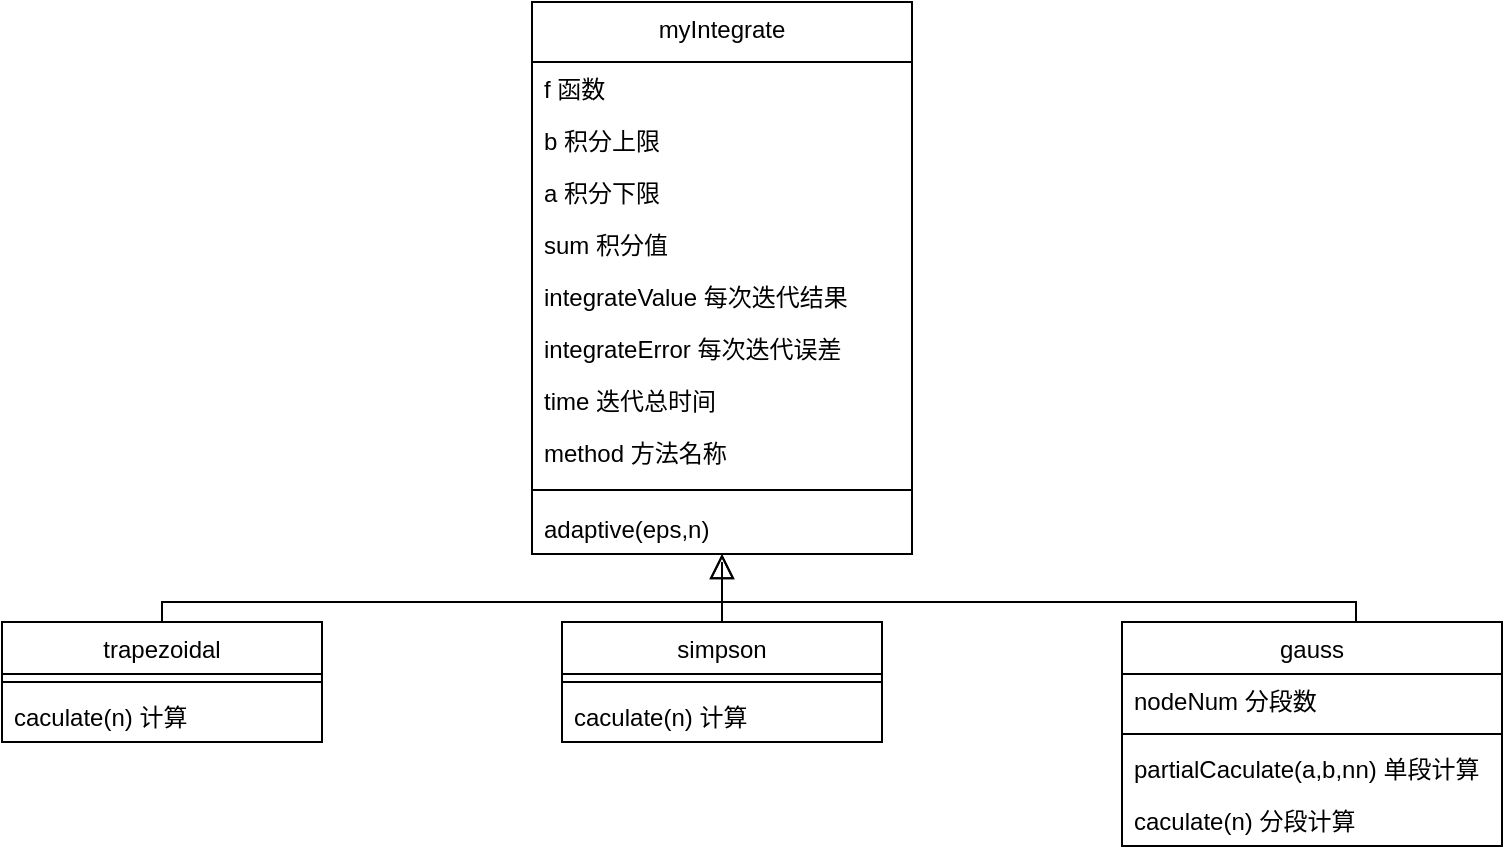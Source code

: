 <mxfile version="20.4.0" type="device" pages="2"><diagram id="C5RBs43oDa-KdzZeNtuy" name="Page-1"><mxGraphModel dx="788" dy="566" grid="1" gridSize="10" guides="1" tooltips="1" connect="1" arrows="1" fold="1" page="1" pageScale="1" pageWidth="827" pageHeight="1169" math="0" shadow="0"><root><mxCell id="WIyWlLk6GJQsqaUBKTNV-0"/><mxCell id="WIyWlLk6GJQsqaUBKTNV-1" parent="WIyWlLk6GJQsqaUBKTNV-0"/><mxCell id="zkfFHV4jXpPFQw0GAbJ--0" value="myIntegrate" style="swimlane;fontStyle=0;align=center;verticalAlign=top;childLayout=stackLayout;horizontal=1;startSize=30;horizontalStack=0;resizeParent=1;resizeLast=0;collapsible=1;marginBottom=0;rounded=0;shadow=0;strokeWidth=1;" parent="WIyWlLk6GJQsqaUBKTNV-1" vertex="1"><mxGeometry x="304" y="40" width="190" height="276" as="geometry"><mxRectangle x="230" y="140" width="160" height="26" as="alternateBounds"/></mxGeometry></mxCell><mxCell id="zkfFHV4jXpPFQw0GAbJ--1" value="f 函数" style="text;align=left;verticalAlign=top;spacingLeft=4;spacingRight=4;overflow=hidden;rotatable=0;points=[[0,0.5],[1,0.5]];portConstraint=eastwest;" parent="zkfFHV4jXpPFQw0GAbJ--0" vertex="1"><mxGeometry y="30" width="190" height="26" as="geometry"/></mxCell><mxCell id="zkfFHV4jXpPFQw0GAbJ--3" value="b 积分上限" style="text;align=left;verticalAlign=top;spacingLeft=4;spacingRight=4;overflow=hidden;rotatable=0;points=[[0,0.5],[1,0.5]];portConstraint=eastwest;rounded=0;shadow=0;html=0;" parent="zkfFHV4jXpPFQw0GAbJ--0" vertex="1"><mxGeometry y="56" width="190" height="26" as="geometry"/></mxCell><mxCell id="zkfFHV4jXpPFQw0GAbJ--2" value="a 积分下限" style="text;align=left;verticalAlign=top;spacingLeft=4;spacingRight=4;overflow=hidden;rotatable=0;points=[[0,0.5],[1,0.5]];portConstraint=eastwest;rounded=0;shadow=0;html=0;" parent="zkfFHV4jXpPFQw0GAbJ--0" vertex="1"><mxGeometry y="82" width="190" height="26" as="geometry"/></mxCell><mxCell id="KEbr0z_kkXVb_nMMnQw9-2" value="sum 积分值" style="text;align=left;verticalAlign=top;spacingLeft=4;spacingRight=4;overflow=hidden;rotatable=0;points=[[0,0.5],[1,0.5]];portConstraint=eastwest;rounded=0;shadow=0;html=0;" vertex="1" parent="zkfFHV4jXpPFQw0GAbJ--0"><mxGeometry y="108" width="190" height="26" as="geometry"/></mxCell><mxCell id="KEbr0z_kkXVb_nMMnQw9-3" value="integrateValue 每次迭代结果" style="text;align=left;verticalAlign=top;spacingLeft=4;spacingRight=4;overflow=hidden;rotatable=0;points=[[0,0.5],[1,0.5]];portConstraint=eastwest;rounded=0;shadow=0;html=0;" vertex="1" parent="zkfFHV4jXpPFQw0GAbJ--0"><mxGeometry y="134" width="190" height="26" as="geometry"/></mxCell><mxCell id="KEbr0z_kkXVb_nMMnQw9-4" value="integrateError 每次迭代误差" style="text;align=left;verticalAlign=top;spacingLeft=4;spacingRight=4;overflow=hidden;rotatable=0;points=[[0,0.5],[1,0.5]];portConstraint=eastwest;rounded=0;shadow=0;html=0;" vertex="1" parent="zkfFHV4jXpPFQw0GAbJ--0"><mxGeometry y="160" width="190" height="26" as="geometry"/></mxCell><mxCell id="KEbr0z_kkXVb_nMMnQw9-5" value="time 迭代总时间" style="text;align=left;verticalAlign=top;spacingLeft=4;spacingRight=4;overflow=hidden;rotatable=0;points=[[0,0.5],[1,0.5]];portConstraint=eastwest;rounded=0;shadow=0;html=0;" vertex="1" parent="zkfFHV4jXpPFQw0GAbJ--0"><mxGeometry y="186" width="190" height="26" as="geometry"/></mxCell><mxCell id="KEbr0z_kkXVb_nMMnQw9-26" value="method 方法名称" style="text;align=left;verticalAlign=top;spacingLeft=4;spacingRight=4;overflow=hidden;rotatable=0;points=[[0,0.5],[1,0.5]];portConstraint=eastwest;" vertex="1" parent="zkfFHV4jXpPFQw0GAbJ--0"><mxGeometry y="212" width="190" height="26" as="geometry"/></mxCell><mxCell id="zkfFHV4jXpPFQw0GAbJ--4" value="" style="line;html=1;strokeWidth=1;align=left;verticalAlign=middle;spacingTop=-1;spacingLeft=3;spacingRight=3;rotatable=0;labelPosition=right;points=[];portConstraint=eastwest;" parent="zkfFHV4jXpPFQw0GAbJ--0" vertex="1"><mxGeometry y="238" width="190" height="12" as="geometry"/></mxCell><mxCell id="zkfFHV4jXpPFQw0GAbJ--5" value="adaptive(eps,n)" style="text;align=left;verticalAlign=top;spacingLeft=4;spacingRight=4;overflow=hidden;rotatable=0;points=[[0,0.5],[1,0.5]];portConstraint=eastwest;" parent="zkfFHV4jXpPFQw0GAbJ--0" vertex="1"><mxGeometry y="250" width="190" height="26" as="geometry"/></mxCell><mxCell id="zkfFHV4jXpPFQw0GAbJ--6" value="trapezoidal" style="swimlane;fontStyle=0;align=center;verticalAlign=top;childLayout=stackLayout;horizontal=1;startSize=26;horizontalStack=0;resizeParent=1;resizeLast=0;collapsible=1;marginBottom=0;rounded=0;shadow=0;strokeWidth=1;" parent="WIyWlLk6GJQsqaUBKTNV-1" vertex="1"><mxGeometry x="39" y="350" width="160" height="60" as="geometry"><mxRectangle x="130" y="380" width="160" height="26" as="alternateBounds"/></mxGeometry></mxCell><mxCell id="zkfFHV4jXpPFQw0GAbJ--9" value="" style="line;html=1;strokeWidth=1;align=left;verticalAlign=middle;spacingTop=-1;spacingLeft=3;spacingRight=3;rotatable=0;labelPosition=right;points=[];portConstraint=eastwest;" parent="zkfFHV4jXpPFQw0GAbJ--6" vertex="1"><mxGeometry y="26" width="160" height="8" as="geometry"/></mxCell><mxCell id="zkfFHV4jXpPFQw0GAbJ--11" value="caculate(n) 计算" style="text;align=left;verticalAlign=top;spacingLeft=4;spacingRight=4;overflow=hidden;rotatable=0;points=[[0,0.5],[1,0.5]];portConstraint=eastwest;" parent="zkfFHV4jXpPFQw0GAbJ--6" vertex="1"><mxGeometry y="34" width="160" height="26" as="geometry"/></mxCell><mxCell id="zkfFHV4jXpPFQw0GAbJ--12" value="" style="endArrow=block;endSize=10;endFill=0;shadow=0;strokeWidth=1;rounded=0;edgeStyle=elbowEdgeStyle;elbow=vertical;" parent="WIyWlLk6GJQsqaUBKTNV-1" source="zkfFHV4jXpPFQw0GAbJ--6" target="zkfFHV4jXpPFQw0GAbJ--0" edge="1"><mxGeometry width="160" relative="1" as="geometry"><mxPoint x="169" y="203" as="sourcePoint"/><mxPoint x="169" y="203" as="targetPoint"/><Array as="points"><mxPoint x="260" y="340"/><mxPoint x="370" y="340"/></Array></mxGeometry></mxCell><mxCell id="zkfFHV4jXpPFQw0GAbJ--13" value="simpson" style="swimlane;fontStyle=0;align=center;verticalAlign=top;childLayout=stackLayout;horizontal=1;startSize=26;horizontalStack=0;resizeParent=1;resizeLast=0;collapsible=1;marginBottom=0;rounded=0;shadow=0;strokeWidth=1;" parent="WIyWlLk6GJQsqaUBKTNV-1" vertex="1"><mxGeometry x="319" y="350" width="160" height="60" as="geometry"><mxRectangle x="340" y="380" width="170" height="26" as="alternateBounds"/></mxGeometry></mxCell><mxCell id="zkfFHV4jXpPFQw0GAbJ--15" value="" style="line;html=1;strokeWidth=1;align=left;verticalAlign=middle;spacingTop=-1;spacingLeft=3;spacingRight=3;rotatable=0;labelPosition=right;points=[];portConstraint=eastwest;" parent="zkfFHV4jXpPFQw0GAbJ--13" vertex="1"><mxGeometry y="26" width="160" height="8" as="geometry"/></mxCell><mxCell id="KEbr0z_kkXVb_nMMnQw9-22" value="caculate(n) 计算" style="text;align=left;verticalAlign=top;spacingLeft=4;spacingRight=4;overflow=hidden;rotatable=0;points=[[0,0.5],[1,0.5]];portConstraint=eastwest;" vertex="1" parent="zkfFHV4jXpPFQw0GAbJ--13"><mxGeometry y="34" width="160" height="26" as="geometry"/></mxCell><mxCell id="zkfFHV4jXpPFQw0GAbJ--16" value="" style="endArrow=block;endSize=10;endFill=0;shadow=0;strokeWidth=1;rounded=0;edgeStyle=elbowEdgeStyle;elbow=vertical;" parent="WIyWlLk6GJQsqaUBKTNV-1" source="zkfFHV4jXpPFQw0GAbJ--13" target="zkfFHV4jXpPFQw0GAbJ--0" edge="1"><mxGeometry width="160" relative="1" as="geometry"><mxPoint x="179" y="373" as="sourcePoint"/><mxPoint x="279" y="271" as="targetPoint"/></mxGeometry></mxCell><mxCell id="KEbr0z_kkXVb_nMMnQw9-19" style="edgeStyle=orthogonalEdgeStyle;rounded=0;orthogonalLoop=1;jettySize=auto;html=1;strokeWidth=1;endArrow=none;endFill=0;endSize=10;" edge="1" parent="WIyWlLk6GJQsqaUBKTNV-1" source="KEbr0z_kkXVb_nMMnQw9-6"><mxGeometry relative="1" as="geometry"><mxPoint x="399" y="320" as="targetPoint"/><Array as="points"><mxPoint x="716" y="340"/><mxPoint x="399" y="340"/></Array></mxGeometry></mxCell><mxCell id="KEbr0z_kkXVb_nMMnQw9-6" value="gauss" style="swimlane;fontStyle=0;align=center;verticalAlign=top;childLayout=stackLayout;horizontal=1;startSize=26;horizontalStack=0;resizeParent=1;resizeLast=0;collapsible=1;marginBottom=0;rounded=0;shadow=0;strokeWidth=1;" vertex="1" parent="WIyWlLk6GJQsqaUBKTNV-1"><mxGeometry x="599" y="350" width="190" height="112" as="geometry"><mxRectangle x="340" y="380" width="170" height="26" as="alternateBounds"/></mxGeometry></mxCell><mxCell id="KEbr0z_kkXVb_nMMnQw9-21" value="nodeNum 分段数" style="text;align=left;verticalAlign=top;spacingLeft=4;spacingRight=4;overflow=hidden;rotatable=0;points=[[0,0.5],[1,0.5]];portConstraint=eastwest;" vertex="1" parent="KEbr0z_kkXVb_nMMnQw9-6"><mxGeometry y="26" width="190" height="26" as="geometry"/></mxCell><mxCell id="KEbr0z_kkXVb_nMMnQw9-8" value="" style="line;html=1;strokeWidth=1;align=left;verticalAlign=middle;spacingTop=-1;spacingLeft=3;spacingRight=3;rotatable=0;labelPosition=right;points=[];portConstraint=eastwest;" vertex="1" parent="KEbr0z_kkXVb_nMMnQw9-6"><mxGeometry y="52" width="190" height="8" as="geometry"/></mxCell><mxCell id="KEbr0z_kkXVb_nMMnQw9-23" value="partialCaculate(a,b,nn) 单段计算" style="text;align=left;verticalAlign=top;spacingLeft=4;spacingRight=4;overflow=hidden;rotatable=0;points=[[0,0.5],[1,0.5]];portConstraint=eastwest;" vertex="1" parent="KEbr0z_kkXVb_nMMnQw9-6"><mxGeometry y="60" width="190" height="26" as="geometry"/></mxCell><mxCell id="KEbr0z_kkXVb_nMMnQw9-24" value="caculate(n) 分段计算" style="text;align=left;verticalAlign=top;spacingLeft=4;spacingRight=4;overflow=hidden;rotatable=0;points=[[0,0.5],[1,0.5]];portConstraint=eastwest;" vertex="1" parent="KEbr0z_kkXVb_nMMnQw9-6"><mxGeometry y="86" width="190" height="26" as="geometry"/></mxCell></root></mxGraphModel></diagram><diagram id="sHJ03q0OXW6rXkiGnhYD" name="第 2 页"><mxGraphModel dx="-4" dy="590" grid="1" gridSize="10" guides="1" tooltips="1" connect="1" arrows="1" fold="1" page="1" pageScale="1" pageWidth="827" pageHeight="1169" math="0" shadow="0"><root><mxCell id="0"/><mxCell id="1" parent="0"/><mxCell id="3xDQxOGBfOJt9F5zYW6c-6" style="edgeStyle=orthogonalEdgeStyle;rounded=0;orthogonalLoop=1;jettySize=auto;html=1;exitX=0.5;exitY=1;exitDx=0;exitDy=0;exitPerimeter=0;entryX=0.5;entryY=0;entryDx=0;entryDy=0;fontColor=#004C99;fillColor=#dae8fc;endArrow=blockThin;endFill=1;strokeColor=#6C8EBF;" edge="1" parent="1" source="3xDQxOGBfOJt9F5zYW6c-7" target="3xDQxOGBfOJt9F5zYW6c-9"><mxGeometry relative="1" as="geometry"/></mxCell><mxCell id="3xDQxOGBfOJt9F5zYW6c-7" value="&lt;font color=&quot;#0066cc&quot;&gt;&lt;span style=&quot;font-size: 10px&quot;&gt;Start&lt;/span&gt;&lt;/font&gt;" style="strokeWidth=1;html=1;shape=mxgraph.flowchart.terminator;whiteSpace=wrap;fillColor=#dae8fc;strokeColor=#6c8ebf;" vertex="1" parent="1"><mxGeometry x="870" y="130" width="70" height="40" as="geometry"/></mxCell><mxCell id="3xDQxOGBfOJt9F5zYW6c-8" style="edgeStyle=orthogonalEdgeStyle;rounded=0;orthogonalLoop=1;jettySize=auto;html=1;exitX=0.5;exitY=1;exitDx=0;exitDy=0;entryX=0.5;entryY=0;entryDx=0;entryDy=0;entryPerimeter=0;endArrow=blockThin;endFill=1;fontColor=#004C99;fillColor=#dae8fc;strokeColor=#6C8EBF;" edge="1" parent="1" source="3xDQxOGBfOJt9F5zYW6c-9" target="3xDQxOGBfOJt9F5zYW6c-14"><mxGeometry relative="1" as="geometry"/></mxCell><mxCell id="3xDQxOGBfOJt9F5zYW6c-9" value="&lt;font color=&quot;#0066cc&quot;&gt;&lt;span style=&quot;font-size: 10px&quot;&gt;Initialize&lt;/span&gt;&lt;br&gt;&lt;span style=&quot;font-size: 10px&quot;&gt;maxn&lt;/span&gt;&lt;br&gt;&lt;span style=&quot;font-size: 10px&quot;&gt;error = floatmax;&lt;/span&gt;&lt;br&gt;&lt;span style=&quot;font-size: 10px&quot;&gt;n = 2&lt;/span&gt;&lt;br&gt;&lt;/font&gt;" style="shape=parallelogram;perimeter=parallelogramPerimeter;whiteSpace=wrap;html=1;fixedSize=1;strokeWidth=1;fillColor=#dae8fc;strokeColor=#6c8ebf;fontColor=#004C99;" vertex="1" parent="1"><mxGeometry x="850" y="200" width="110" height="60" as="geometry"/></mxCell><mxCell id="3xDQxOGBfOJt9F5zYW6c-10" style="edgeStyle=orthogonalEdgeStyle;rounded=0;orthogonalLoop=1;jettySize=auto;html=1;exitX=1;exitY=0.5;exitDx=0;exitDy=0;exitPerimeter=0;entryX=0;entryY=0.5;entryDx=0;entryDy=0;endArrow=blockThin;endFill=1;fontColor=#004C99;fillColor=#dae8fc;strokeColor=#6c8ebf;" edge="1" parent="1" source="3xDQxOGBfOJt9F5zYW6c-14" target="3xDQxOGBfOJt9F5zYW6c-16"><mxGeometry relative="1" as="geometry"><Array as="points"><mxPoint x="1025" y="335"/></Array></mxGeometry></mxCell><mxCell id="3xDQxOGBfOJt9F5zYW6c-11" value="No" style="edgeLabel;html=1;align=center;verticalAlign=middle;resizable=0;points=[];fontColor=#004C99;" vertex="1" connectable="0" parent="3xDQxOGBfOJt9F5zYW6c-10"><mxGeometry x="-0.139" relative="1" as="geometry"><mxPoint y="-2" as="offset"/></mxGeometry></mxCell><mxCell id="3xDQxOGBfOJt9F5zYW6c-12" style="edgeStyle=orthogonalEdgeStyle;rounded=0;orthogonalLoop=1;jettySize=auto;html=1;entryX=0.5;entryY=0;entryDx=0;entryDy=0;endArrow=blockThin;endFill=1;strokeColor=#6C8EBF;fontColor=#004C99;" edge="1" parent="1" source="3xDQxOGBfOJt9F5zYW6c-14" target="3xDQxOGBfOJt9F5zYW6c-18"><mxGeometry relative="1" as="geometry"/></mxCell><mxCell id="3xDQxOGBfOJt9F5zYW6c-13" value="Yes" style="edgeLabel;html=1;align=center;verticalAlign=middle;resizable=0;points=[];fontColor=#004C99;" vertex="1" connectable="0" parent="3xDQxOGBfOJt9F5zYW6c-12"><mxGeometry x="-0.3" y="-2" relative="1" as="geometry"><mxPoint x="2" y="4" as="offset"/></mxGeometry></mxCell><mxCell id="3xDQxOGBfOJt9F5zYW6c-14" value="&lt;font color=&quot;#0066cc&quot; style=&quot;font-size: 10px&quot;&gt;error&amp;lt;eps or&lt;br&gt;maxn&amp;gt;n&lt;br&gt;&lt;/font&gt;" style="strokeWidth=1;html=1;shape=mxgraph.flowchart.decision;whiteSpace=wrap;fillColor=#dae8fc;strokeColor=#6c8ebf;" vertex="1" parent="1"><mxGeometry x="840" y="300" width="130" height="70" as="geometry"/></mxCell><mxCell id="3xDQxOGBfOJt9F5zYW6c-15" style="edgeStyle=orthogonalEdgeStyle;rounded=0;orthogonalLoop=1;jettySize=auto;html=1;endArrow=blockThin;endFill=1;fontColor=#004C99;strokeColor=#6C8EBF;" edge="1" parent="1" source="3xDQxOGBfOJt9F5zYW6c-16"><mxGeometry relative="1" as="geometry"><mxPoint x="905" y="280" as="targetPoint"/><Array as="points"><mxPoint x="1085" y="280"/><mxPoint x="905" y="280"/></Array></mxGeometry></mxCell><mxCell id="3xDQxOGBfOJt9F5zYW6c-16" value="&lt;font&gt;&lt;font color=&quot;#0066cc&quot;&gt;&lt;span style=&quot;font-size: 10px&quot;&gt;self.calculate&lt;br&gt;&amp;nbsp;integration and error&lt;/span&gt;&lt;/font&gt;&lt;br&gt;&lt;/font&gt;" style="rounded=1;whiteSpace=wrap;html=1;strokeWidth=1;fillColor=#dae8fc;strokeColor=#6c8ebf;" vertex="1" parent="1"><mxGeometry x="1050" y="307.5" width="155" height="55" as="geometry"/></mxCell><mxCell id="3xDQxOGBfOJt9F5zYW6c-17" style="edgeStyle=orthogonalEdgeStyle;rounded=0;orthogonalLoop=1;jettySize=auto;html=1;entryX=0.5;entryY=0;entryDx=0;entryDy=0;endArrow=blockThin;endFill=1;strokeColor=#6C8EBF;fontColor=#004C99;" edge="1" parent="1" source="3xDQxOGBfOJt9F5zYW6c-18" target="3xDQxOGBfOJt9F5zYW6c-19"><mxGeometry relative="1" as="geometry"/></mxCell><mxCell id="3xDQxOGBfOJt9F5zYW6c-18" value="&lt;font&gt;&lt;font color=&quot;#0066cc&quot;&gt;&lt;span style=&quot;font-size: 10px&quot;&gt;Output results&lt;/span&gt;&lt;/font&gt;&lt;br&gt;&lt;/font&gt;" style="rounded=1;whiteSpace=wrap;html=1;strokeWidth=1;fillColor=#dae8fc;strokeColor=#6c8ebf;" vertex="1" parent="1"><mxGeometry x="855" y="400" width="100" height="40" as="geometry"/></mxCell><mxCell id="3xDQxOGBfOJt9F5zYW6c-19" value="&lt;font&gt;&lt;font color=&quot;#0066cc&quot;&gt;&lt;span style=&quot;font-size: 10px&quot;&gt;End&lt;/span&gt;&lt;/font&gt;&lt;br&gt;&lt;/font&gt;" style="rounded=1;whiteSpace=wrap;html=1;strokeWidth=1;fillColor=#dae8fc;strokeColor=#6c8ebf;" vertex="1" parent="1"><mxGeometry x="855" y="470" width="100" height="40" as="geometry"/></mxCell><mxCell id="3xDQxOGBfOJt9F5zYW6c-20" value="&lt;span style=&quot;font-size: 15px;&quot;&gt;&lt;b&gt;myIntegrate.adaptive自适应流程图&lt;/b&gt;&lt;/span&gt;" style="edgeLabel;html=1;align=center;verticalAlign=middle;resizable=0;points=[];fontColor=#004C99;labelBackgroundColor=none;" vertex="1" connectable="0" parent="1"><mxGeometry x="1009.996" y="100" as="geometry"><mxPoint x="7" y="-1" as="offset"/></mxGeometry></mxCell></root></mxGraphModel></diagram></mxfile>
